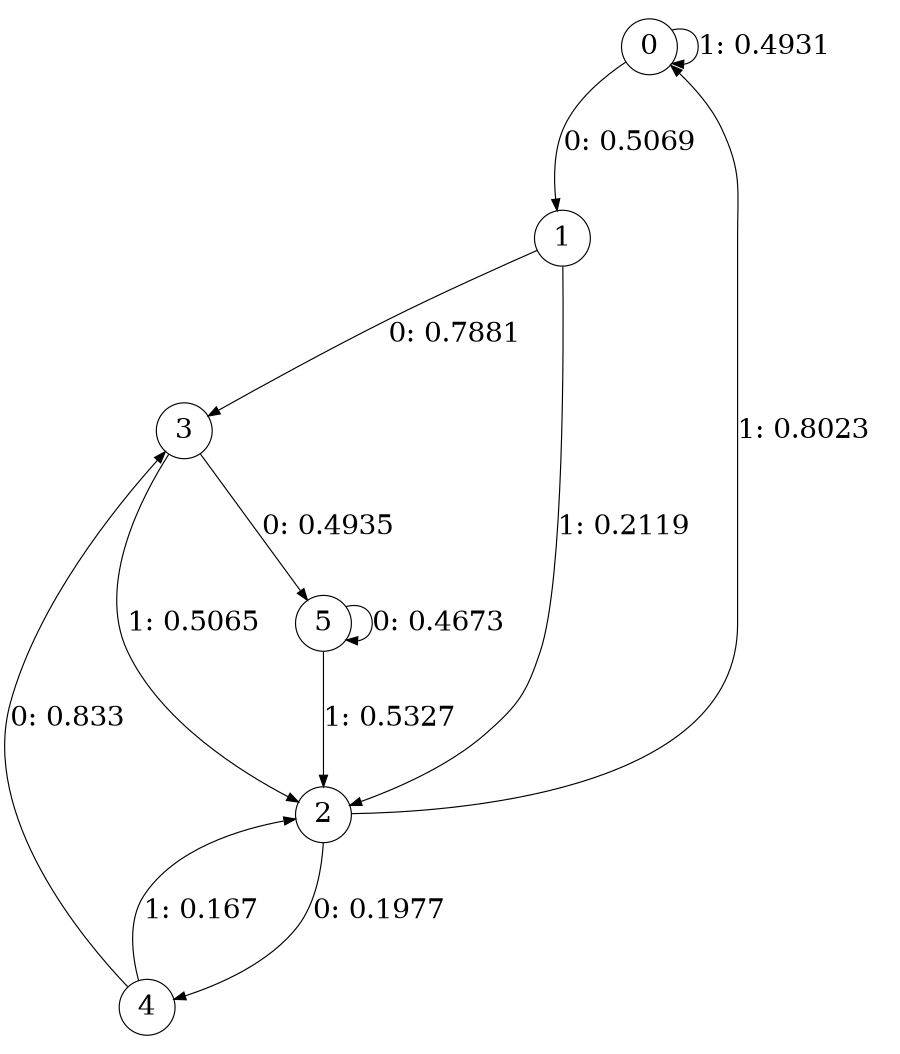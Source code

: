 digraph "ch12randomL3" {
size = "6,8.5";
ratio = "fill";
node [shape = circle];
node [fontsize = 24];
edge [fontsize = 24];
0 -> 1 [label = "0: 0.5069   "];
0 -> 0 [label = "1: 0.4931   "];
1 -> 3 [label = "0: 0.7881   "];
1 -> 2 [label = "1: 0.2119   "];
2 -> 4 [label = "0: 0.1977   "];
2 -> 0 [label = "1: 0.8023   "];
3 -> 5 [label = "0: 0.4935   "];
3 -> 2 [label = "1: 0.5065   "];
4 -> 3 [label = "0: 0.833    "];
4 -> 2 [label = "1: 0.167    "];
5 -> 5 [label = "0: 0.4673   "];
5 -> 2 [label = "1: 0.5327   "];
}
